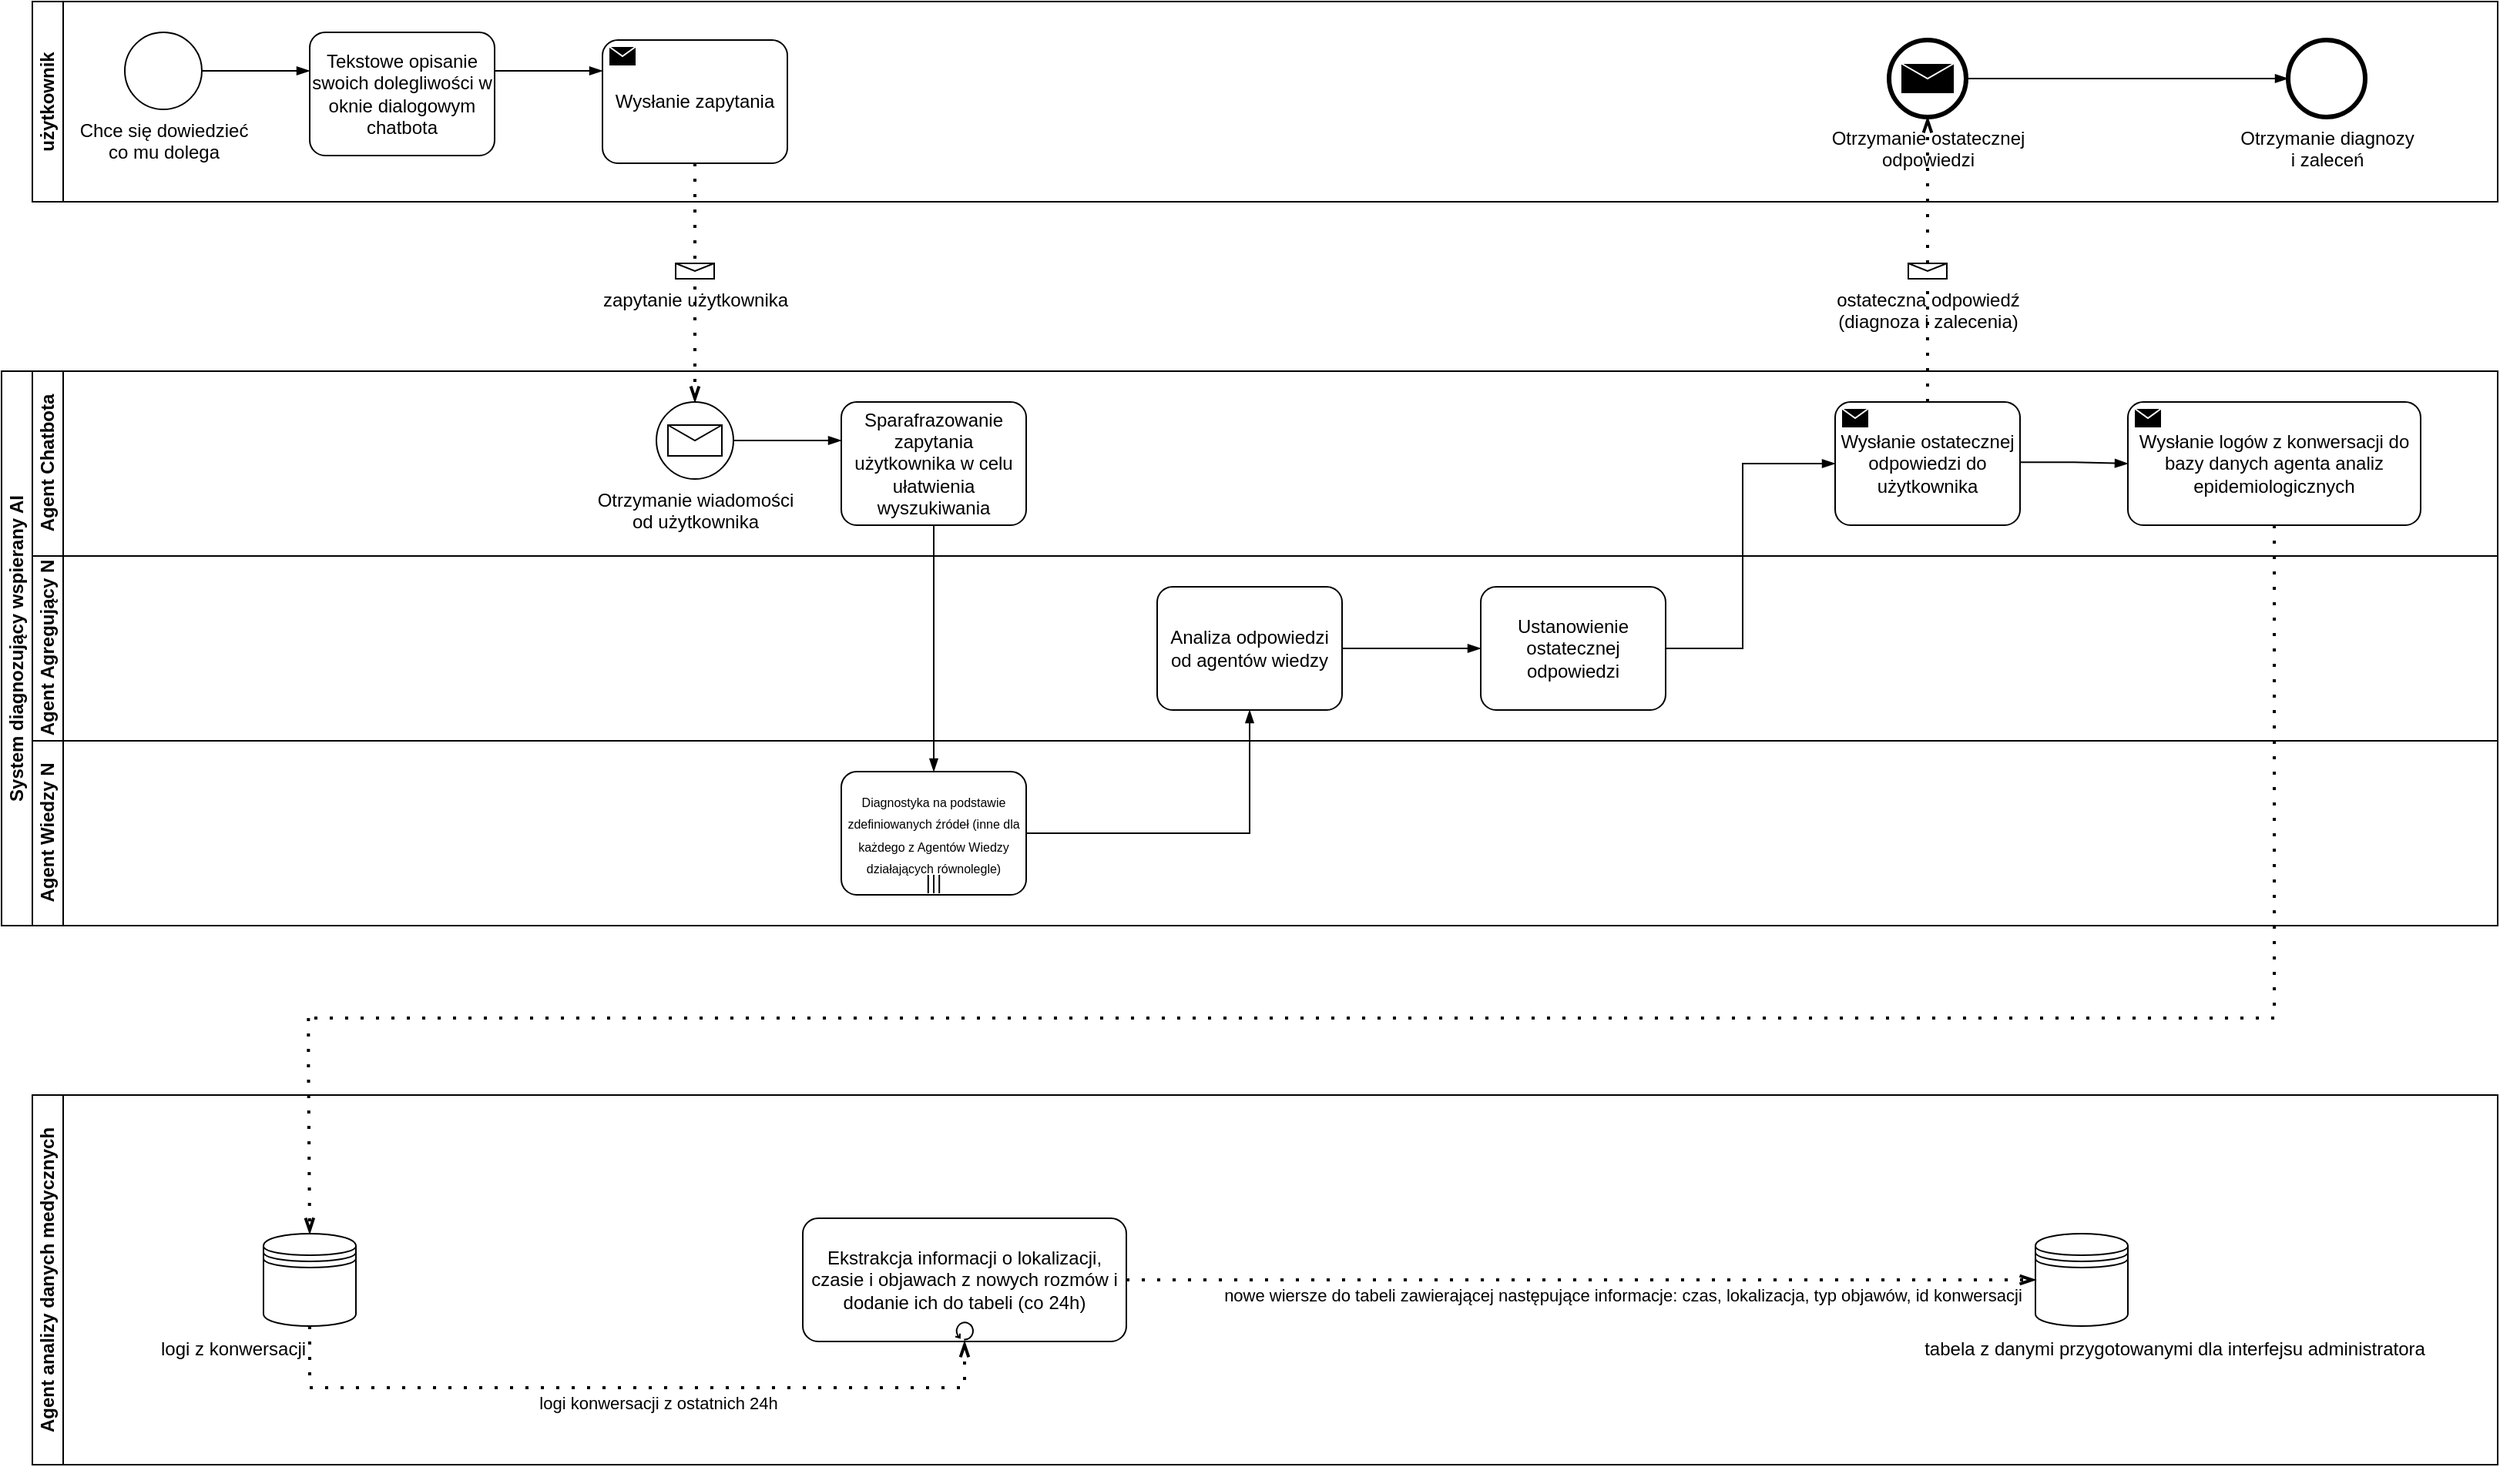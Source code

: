 <mxfile version="24.8.6">
  <diagram name="Page-1" id="hD-dKwoTTIVoyhgk7eDC">
    <mxGraphModel dx="1489" dy="745" grid="1" gridSize="10" guides="1" tooltips="1" connect="1" arrows="1" fold="1" page="1" pageScale="1" pageWidth="827" pageHeight="1169" math="0" shadow="0">
      <root>
        <mxCell id="0" />
        <mxCell id="1" parent="0" />
        <mxCell id="3zZDL_gGiHl7jCIEi6MY-4" value="System diagnozujący wspierany AI" style="swimlane;html=1;childLayout=stackLayout;resizeParent=1;resizeParentMax=0;horizontal=0;startSize=20;horizontalStack=0;whiteSpace=wrap;" parent="1" vertex="1">
          <mxGeometry x="120" y="310" width="1620" height="360" as="geometry" />
        </mxCell>
        <mxCell id="3zZDL_gGiHl7jCIEi6MY-5" value="Agent Chatbota" style="swimlane;html=1;startSize=20;horizontal=0;" parent="3zZDL_gGiHl7jCIEi6MY-4" vertex="1">
          <mxGeometry x="20" width="1600" height="120" as="geometry" />
        </mxCell>
        <mxCell id="3zZDL_gGiHl7jCIEi6MY-21" value="Otrzymanie wiadomości&lt;div&gt;od użytkownika&lt;/div&gt;" style="points=[[0.145,0.145,0],[0.5,0,0],[0.855,0.145,0],[1,0.5,0],[0.855,0.855,0],[0.5,1,0],[0.145,0.855,0],[0,0.5,0]];shape=mxgraph.bpmn.event;html=1;verticalLabelPosition=bottom;labelBackgroundColor=#ffffff;verticalAlign=top;align=center;perimeter=ellipsePerimeter;outlineConnect=0;aspect=fixed;outline=standard;symbol=message;" parent="3zZDL_gGiHl7jCIEi6MY-5" vertex="1">
          <mxGeometry x="405" y="20" width="50" height="50" as="geometry" />
        </mxCell>
        <mxCell id="3zZDL_gGiHl7jCIEi6MY-24" value="Sparafrazowanie zapytania użytkownika w celu ułatwienia wyszukiwania" style="points=[[0.25,0,0],[0.5,0,0],[0.75,0,0],[1,0.25,0],[1,0.5,0],[1,0.75,0],[0.75,1,0],[0.5,1,0],[0.25,1,0],[0,0.75,0],[0,0.5,0],[0,0.25,0]];shape=mxgraph.bpmn.task;whiteSpace=wrap;rectStyle=rounded;size=10;html=1;container=1;expand=0;collapsible=0;taskMarker=abstract;" parent="3zZDL_gGiHl7jCIEi6MY-5" vertex="1">
          <mxGeometry x="525" y="20" width="120" height="80" as="geometry" />
        </mxCell>
        <mxCell id="3zZDL_gGiHl7jCIEi6MY-25" value="" style="edgeStyle=elbowEdgeStyle;fontSize=12;html=1;endArrow=blockThin;endFill=1;rounded=0;exitX=1;exitY=0.5;exitDx=0;exitDy=0;exitPerimeter=0;" parent="3zZDL_gGiHl7jCIEi6MY-5" edge="1">
          <mxGeometry width="160" relative="1" as="geometry">
            <mxPoint x="455" y="45" as="sourcePoint" />
            <mxPoint x="525" y="45" as="targetPoint" />
          </mxGeometry>
        </mxCell>
        <mxCell id="3zZDL_gGiHl7jCIEi6MY-36" value="Wysłanie ostatecznej odpowiedzi do użytkownika" style="points=[[0.25,0,0],[0.5,0,0],[0.75,0,0],[1,0.25,0],[1,0.5,0],[1,0.75,0],[0.75,1,0],[0.5,1,0],[0.25,1,0],[0,0.75,0],[0,0.5,0],[0,0.25,0]];shape=mxgraph.bpmn.task;whiteSpace=wrap;rectStyle=rounded;size=10;html=1;container=1;expand=0;collapsible=0;taskMarker=send;" parent="3zZDL_gGiHl7jCIEi6MY-5" vertex="1">
          <mxGeometry x="1170" y="20" width="120" height="80" as="geometry" />
        </mxCell>
        <mxCell id="zLu5Su_oFIsLBOQvC4iy-10" value="Wysłanie logów z konwersacji do bazy danych agenta analiz epidemiologicznych" style="points=[[0.25,0,0],[0.5,0,0],[0.75,0,0],[1,0.25,0],[1,0.5,0],[1,0.75,0],[0.75,1,0],[0.5,1,0],[0.25,1,0],[0,0.75,0],[0,0.5,0],[0,0.25,0]];shape=mxgraph.bpmn.task;whiteSpace=wrap;rectStyle=rounded;size=10;html=1;container=1;expand=0;collapsible=0;taskMarker=send;" parent="3zZDL_gGiHl7jCIEi6MY-5" vertex="1">
          <mxGeometry x="1360" y="20" width="190" height="80" as="geometry" />
        </mxCell>
        <mxCell id="zLu5Su_oFIsLBOQvC4iy-18" value="" style="edgeStyle=elbowEdgeStyle;fontSize=12;html=1;endArrow=blockThin;endFill=1;rounded=0;exitX=1;exitY=0.5;exitDx=0;exitDy=0;exitPerimeter=0;" parent="3zZDL_gGiHl7jCIEi6MY-5" edge="1">
          <mxGeometry width="160" relative="1" as="geometry">
            <mxPoint x="1290" y="59.17" as="sourcePoint" />
            <mxPoint x="1360" y="60" as="targetPoint" />
          </mxGeometry>
        </mxCell>
        <mxCell id="3zZDL_gGiHl7jCIEi6MY-13" value="Agent Agregujący N" style="swimlane;html=1;startSize=20;horizontal=0;" parent="3zZDL_gGiHl7jCIEi6MY-4" vertex="1">
          <mxGeometry x="20" y="120" width="1600" height="120" as="geometry" />
        </mxCell>
        <mxCell id="3zZDL_gGiHl7jCIEi6MY-32" value="Analiza odpowiedzi od agentów wiedzy" style="points=[[0.25,0,0],[0.5,0,0],[0.75,0,0],[1,0.25,0],[1,0.5,0],[1,0.75,0],[0.75,1,0],[0.5,1,0],[0.25,1,0],[0,0.75,0],[0,0.5,0],[0,0.25,0]];shape=mxgraph.bpmn.task;whiteSpace=wrap;rectStyle=rounded;size=10;html=1;container=1;expand=0;collapsible=0;taskMarker=abstract;" parent="3zZDL_gGiHl7jCIEi6MY-13" vertex="1">
          <mxGeometry x="730" y="20" width="120" height="80" as="geometry" />
        </mxCell>
        <mxCell id="3zZDL_gGiHl7jCIEi6MY-34" value="Ustanowienie ostatecznej odpowiedzi" style="points=[[0.25,0,0],[0.5,0,0],[0.75,0,0],[1,0.25,0],[1,0.5,0],[1,0.75,0],[0.75,1,0],[0.5,1,0],[0.25,1,0],[0,0.75,0],[0,0.5,0],[0,0.25,0]];shape=mxgraph.bpmn.task;whiteSpace=wrap;rectStyle=rounded;size=10;html=1;container=1;expand=0;collapsible=0;taskMarker=abstract;" parent="3zZDL_gGiHl7jCIEi6MY-13" vertex="1">
          <mxGeometry x="940" y="20" width="120" height="80" as="geometry" />
        </mxCell>
        <mxCell id="3zZDL_gGiHl7jCIEi6MY-35" value="" style="edgeStyle=elbowEdgeStyle;fontSize=12;html=1;endArrow=blockThin;endFill=1;rounded=0;exitX=1;exitY=0.5;exitDx=0;exitDy=0;exitPerimeter=0;entryX=0;entryY=0.5;entryDx=0;entryDy=0;entryPerimeter=0;" parent="3zZDL_gGiHl7jCIEi6MY-13" source="3zZDL_gGiHl7jCIEi6MY-32" target="3zZDL_gGiHl7jCIEi6MY-34" edge="1">
          <mxGeometry width="160" relative="1" as="geometry">
            <mxPoint x="655" y="190" as="sourcePoint" />
            <mxPoint x="800" y="110" as="targetPoint" />
            <Array as="points">
              <mxPoint x="900" y="60" />
            </Array>
          </mxGeometry>
        </mxCell>
        <mxCell id="3zZDL_gGiHl7jCIEi6MY-11" value="Agent Wiedzy N" style="swimlane;html=1;startSize=20;horizontal=0;" parent="3zZDL_gGiHl7jCIEi6MY-4" vertex="1">
          <mxGeometry x="20" y="240" width="1600" height="120" as="geometry">
            <mxRectangle x="20" y="240" width="460" height="30" as="alternateBounds" />
          </mxGeometry>
        </mxCell>
        <mxCell id="3zZDL_gGiHl7jCIEi6MY-28" value="&lt;font style=&quot;font-size: 8px;&quot;&gt;Diagnostyka na podstawie zdefiniowanych źródeł (inne dla każdego z Agentów Wiedzy działających równolegle)&lt;/font&gt;" style="points=[[0.25,0,0],[0.5,0,0],[0.75,0,0],[1,0.25,0],[1,0.5,0],[1,0.75,0],[0.75,1,0],[0.5,1,0],[0.25,1,0],[0,0.75,0],[0,0.5,0],[0,0.25,0]];shape=mxgraph.bpmn.task;whiteSpace=wrap;rectStyle=rounded;size=10;html=1;container=1;expand=0;collapsible=0;taskMarker=abstract;isLoopMultiParallel=1;" parent="3zZDL_gGiHl7jCIEi6MY-11" vertex="1">
          <mxGeometry x="525" y="20" width="120" height="80" as="geometry" />
        </mxCell>
        <mxCell id="3zZDL_gGiHl7jCIEi6MY-31" value="" style="edgeStyle=elbowEdgeStyle;fontSize=12;html=1;endArrow=blockThin;endFill=1;rounded=0;exitX=0.5;exitY=1;exitDx=0;exitDy=0;exitPerimeter=0;entryX=0.5;entryY=0;entryDx=0;entryDy=0;entryPerimeter=0;" parent="3zZDL_gGiHl7jCIEi6MY-4" source="3zZDL_gGiHl7jCIEi6MY-24" target="3zZDL_gGiHl7jCIEi6MY-28" edge="1">
          <mxGeometry width="160" relative="1" as="geometry">
            <mxPoint x="485" y="55" as="sourcePoint" />
            <mxPoint x="555" y="55" as="targetPoint" />
          </mxGeometry>
        </mxCell>
        <mxCell id="3zZDL_gGiHl7jCIEi6MY-33" value="" style="edgeStyle=elbowEdgeStyle;fontSize=12;html=1;endArrow=blockThin;endFill=1;rounded=0;exitX=1;exitY=0.5;exitDx=0;exitDy=0;exitPerimeter=0;entryX=0.5;entryY=1;entryDx=0;entryDy=0;entryPerimeter=0;" parent="3zZDL_gGiHl7jCIEi6MY-4" source="3zZDL_gGiHl7jCIEi6MY-28" target="3zZDL_gGiHl7jCIEi6MY-32" edge="1">
          <mxGeometry width="160" relative="1" as="geometry">
            <mxPoint x="615" y="110" as="sourcePoint" />
            <mxPoint x="615" y="270" as="targetPoint" />
            <Array as="points">
              <mxPoint x="810" y="260" />
            </Array>
          </mxGeometry>
        </mxCell>
        <mxCell id="3zZDL_gGiHl7jCIEi6MY-37" value="" style="edgeStyle=elbowEdgeStyle;fontSize=12;html=1;endArrow=blockThin;endFill=1;rounded=0;exitX=1;exitY=0.5;exitDx=0;exitDy=0;exitPerimeter=0;entryX=0;entryY=0.5;entryDx=0;entryDy=0;entryPerimeter=0;" parent="3zZDL_gGiHl7jCIEi6MY-4" source="3zZDL_gGiHl7jCIEi6MY-34" target="3zZDL_gGiHl7jCIEi6MY-36" edge="1">
          <mxGeometry width="160" relative="1" as="geometry">
            <mxPoint x="880" y="190" as="sourcePoint" />
            <mxPoint x="970" y="190" as="targetPoint" />
            <Array as="points">
              <mxPoint x="1130" y="120" />
            </Array>
          </mxGeometry>
        </mxCell>
        <mxCell id="3zZDL_gGiHl7jCIEi6MY-8" value="użytkownik" style="swimlane;startSize=20;horizontal=0;html=1;whiteSpace=wrap;" parent="1" vertex="1">
          <mxGeometry x="140" y="70" width="1600" height="130" as="geometry" />
        </mxCell>
        <mxCell id="3zZDL_gGiHl7jCIEi6MY-14" value="Chce się dowiedzieć&lt;div&gt;co mu dolega&lt;/div&gt;" style="points=[[0.145,0.145,0],[0.5,0,0],[0.855,0.145,0],[1,0.5,0],[0.855,0.855,0],[0.5,1,0],[0.145,0.855,0],[0,0.5,0]];shape=mxgraph.bpmn.event;html=1;verticalLabelPosition=bottom;labelBackgroundColor=#ffffff;verticalAlign=top;align=center;perimeter=ellipsePerimeter;outlineConnect=0;aspect=fixed;outline=standard;symbol=general;" parent="3zZDL_gGiHl7jCIEi6MY-8" vertex="1">
          <mxGeometry x="60" y="20" width="50" height="50" as="geometry" />
        </mxCell>
        <mxCell id="3zZDL_gGiHl7jCIEi6MY-16" value="Tekstowe opisanie swoich dolegliwości w oknie dialogowym chatbota" style="points=[[0.25,0,0],[0.5,0,0],[0.75,0,0],[1,0.25,0],[1,0.5,0],[1,0.75,0],[0.75,1,0],[0.5,1,0],[0.25,1,0],[0,0.75,0],[0,0.5,0],[0,0.25,0]];shape=mxgraph.bpmn.task;whiteSpace=wrap;rectStyle=rounded;size=10;html=1;container=1;expand=0;collapsible=0;taskMarker=abstract;" parent="3zZDL_gGiHl7jCIEi6MY-8" vertex="1">
          <mxGeometry x="180" y="20" width="120" height="80" as="geometry" />
        </mxCell>
        <mxCell id="3zZDL_gGiHl7jCIEi6MY-19" value="" style="edgeStyle=elbowEdgeStyle;fontSize=12;html=1;endArrow=blockThin;endFill=1;rounded=0;exitX=1;exitY=0.5;exitDx=0;exitDy=0;exitPerimeter=0;" parent="3zZDL_gGiHl7jCIEi6MY-8" edge="1">
          <mxGeometry width="160" relative="1" as="geometry">
            <mxPoint x="300" y="45" as="sourcePoint" />
            <mxPoint x="370" y="45" as="targetPoint" />
          </mxGeometry>
        </mxCell>
        <mxCell id="3zZDL_gGiHl7jCIEi6MY-30" value="Wysłanie zapytania" style="points=[[0.25,0,0],[0.5,0,0],[0.75,0,0],[1,0.25,0],[1,0.5,0],[1,0.75,0],[0.75,1,0],[0.5,1,0],[0.25,1,0],[0,0.75,0],[0,0.5,0],[0,0.25,0]];shape=mxgraph.bpmn.task;whiteSpace=wrap;rectStyle=rounded;size=10;html=1;container=1;expand=0;collapsible=0;taskMarker=send;" parent="3zZDL_gGiHl7jCIEi6MY-8" vertex="1">
          <mxGeometry x="370" y="25" width="120" height="80" as="geometry" />
        </mxCell>
        <mxCell id="3zZDL_gGiHl7jCIEi6MY-38" value="Otrzymanie ostatecznej&lt;div&gt;odpowiedzi&lt;/div&gt;" style="points=[[0.145,0.145,0],[0.5,0,0],[0.855,0.145,0],[1,0.5,0],[0.855,0.855,0],[0.5,1,0],[0.145,0.855,0],[0,0.5,0]];shape=mxgraph.bpmn.event;html=1;verticalLabelPosition=bottom;labelBackgroundColor=#ffffff;verticalAlign=top;align=center;perimeter=ellipsePerimeter;outlineConnect=0;aspect=fixed;outline=end;symbol=message;" parent="3zZDL_gGiHl7jCIEi6MY-8" vertex="1">
          <mxGeometry x="1205" y="25" width="50" height="50" as="geometry" />
        </mxCell>
        <mxCell id="3zZDL_gGiHl7jCIEi6MY-42" value="Otrzymanie diagnozy&lt;div&gt;i zaleceń&lt;/div&gt;" style="points=[[0.145,0.145,0],[0.5,0,0],[0.855,0.145,0],[1,0.5,0],[0.855,0.855,0],[0.5,1,0],[0.145,0.855,0],[0,0.5,0]];shape=mxgraph.bpmn.event;html=1;verticalLabelPosition=bottom;labelBackgroundColor=#ffffff;verticalAlign=top;align=center;perimeter=ellipsePerimeter;outlineConnect=0;aspect=fixed;outline=end;symbol=terminate2;" parent="3zZDL_gGiHl7jCIEi6MY-8" vertex="1">
          <mxGeometry x="1464" y="25" width="50" height="50" as="geometry" />
        </mxCell>
        <mxCell id="3zZDL_gGiHl7jCIEi6MY-43" value="" style="edgeStyle=elbowEdgeStyle;fontSize=12;html=1;endArrow=blockThin;endFill=1;rounded=0;exitX=1;exitY=0.5;exitDx=0;exitDy=0;exitPerimeter=0;entryX=0;entryY=0.5;entryDx=0;entryDy=0;entryPerimeter=0;" parent="3zZDL_gGiHl7jCIEi6MY-8" source="3zZDL_gGiHl7jCIEi6MY-38" target="3zZDL_gGiHl7jCIEi6MY-42" edge="1">
          <mxGeometry width="160" relative="1" as="geometry">
            <mxPoint x="860" y="430" as="sourcePoint" />
            <mxPoint x="950" y="430" as="targetPoint" />
            <Array as="points">
              <mxPoint x="1350" y="50" />
            </Array>
          </mxGeometry>
        </mxCell>
        <mxCell id="3zZDL_gGiHl7jCIEi6MY-15" value="" style="edgeStyle=elbowEdgeStyle;fontSize=12;html=1;endArrow=blockThin;endFill=1;rounded=0;exitX=1;exitY=0.5;exitDx=0;exitDy=0;exitPerimeter=0;" parent="1" source="3zZDL_gGiHl7jCIEi6MY-14" edge="1">
          <mxGeometry width="160" relative="1" as="geometry">
            <mxPoint x="430" y="480" as="sourcePoint" />
            <mxPoint x="320" y="115" as="targetPoint" />
          </mxGeometry>
        </mxCell>
        <mxCell id="3zZDL_gGiHl7jCIEi6MY-20" value="" style="edgeStyle=elbowEdgeStyle;fontSize=12;html=1;endFill=0;startFill=0;endSize=6;startSize=6;dashed=1;dashPattern=1 4;endArrow=openThin;startArrow=none;rounded=0;strokeWidth=2;entryX=0.5;entryY=0;entryDx=0;entryDy=0;entryPerimeter=0;exitX=0.5;exitY=1;exitDx=0;exitDy=0;exitPerimeter=0;" parent="1" source="3zZDL_gGiHl7jCIEi6MY-30" target="3zZDL_gGiHl7jCIEi6MY-21" edge="1">
          <mxGeometry width="160" relative="1" as="geometry">
            <mxPoint x="650" y="210" as="sourcePoint" />
            <mxPoint x="280" y="300" as="targetPoint" />
            <Array as="points">
              <mxPoint x="570" y="300" />
            </Array>
          </mxGeometry>
        </mxCell>
        <mxCell id="3zZDL_gGiHl7jCIEi6MY-22" value="zapytanie użytkownika" style="shape=message;html=1;html=1;outlineConnect=0;labelPosition=center;verticalLabelPosition=bottom;align=center;verticalAlign=top;" parent="1" vertex="1">
          <mxGeometry x="557.5" y="240" width="25" height="10" as="geometry" />
        </mxCell>
        <mxCell id="3zZDL_gGiHl7jCIEi6MY-39" value="" style="edgeStyle=elbowEdgeStyle;fontSize=12;html=1;endFill=0;startFill=0;endSize=6;startSize=6;dashed=1;dashPattern=1 4;endArrow=openThin;startArrow=none;rounded=0;strokeWidth=2;exitX=0.5;exitY=0;exitDx=0;exitDy=0;exitPerimeter=0;entryX=0.5;entryY=1;entryDx=0;entryDy=0;entryPerimeter=0;" parent="1" source="3zZDL_gGiHl7jCIEi6MY-40" target="3zZDL_gGiHl7jCIEi6MY-38" edge="1">
          <mxGeometry width="160" relative="1" as="geometry">
            <mxPoint x="1222.5" y="167.5" as="sourcePoint" />
            <mxPoint x="1270" y="323" as="targetPoint" />
            <Array as="points" />
          </mxGeometry>
        </mxCell>
        <mxCell id="3zZDL_gGiHl7jCIEi6MY-41" value="" style="edgeStyle=elbowEdgeStyle;fontSize=12;html=1;endFill=0;startFill=0;endSize=6;startSize=6;dashed=1;dashPattern=1 4;endArrow=openThin;startArrow=none;rounded=0;strokeWidth=2;exitX=0.5;exitY=0;exitDx=0;exitDy=0;exitPerimeter=0;entryX=0.5;entryY=1;entryDx=0;entryDy=0;entryPerimeter=0;" parent="1" source="3zZDL_gGiHl7jCIEi6MY-36" target="3zZDL_gGiHl7jCIEi6MY-40" edge="1">
          <mxGeometry width="160" relative="1" as="geometry">
            <mxPoint x="1370" y="330" as="sourcePoint" />
            <mxPoint x="1370" y="145" as="targetPoint" />
            <Array as="points">
              <mxPoint x="1370" y="240" />
            </Array>
          </mxGeometry>
        </mxCell>
        <mxCell id="3zZDL_gGiHl7jCIEi6MY-40" value="ostateczna odpowiedź&lt;div&gt;(diagnoza i zalecenia)&lt;/div&gt;" style="shape=message;html=1;html=1;outlineConnect=0;labelPosition=center;verticalLabelPosition=bottom;align=center;verticalAlign=top;" parent="1" vertex="1">
          <mxGeometry x="1357.5" y="240" width="25" height="10" as="geometry" />
        </mxCell>
        <mxCell id="zLu5Su_oFIsLBOQvC4iy-1" value="Agent analizy danych medycznych" style="swimlane;startSize=20;horizontal=0;html=1;whiteSpace=wrap;" parent="1" vertex="1">
          <mxGeometry x="140" y="780" width="1600" height="240" as="geometry" />
        </mxCell>
        <mxCell id="zLu5Su_oFIsLBOQvC4iy-9" value="" style="shape=datastore;whiteSpace=wrap;html=1;" parent="zLu5Su_oFIsLBOQvC4iy-1" vertex="1">
          <mxGeometry x="150" y="90" width="60" height="60" as="geometry" />
        </mxCell>
        <mxCell id="zLu5Su_oFIsLBOQvC4iy-12" value="" style="edgeStyle=elbowEdgeStyle;fontSize=12;html=1;endFill=0;startFill=0;endSize=6;startSize=6;dashed=1;dashPattern=1 4;endArrow=openThin;startArrow=none;rounded=0;strokeWidth=2;elbow=vertical;entryX=0.5;entryY=0;entryDx=0;entryDy=0;" parent="zLu5Su_oFIsLBOQvC4iy-1" target="zLu5Su_oFIsLBOQvC4iy-9" edge="1">
          <mxGeometry width="160" relative="1" as="geometry">
            <mxPoint x="179.17" y="-50" as="sourcePoint" />
            <mxPoint x="80" y="50" as="targetPoint" />
            <Array as="points">
              <mxPoint x="150" y="-20" />
            </Array>
          </mxGeometry>
        </mxCell>
        <mxCell id="zLu5Su_oFIsLBOQvC4iy-17" value="Ekstrakcja informacji o lokalizacji, czasie i objawach z nowych rozmów i dodanie ich do tabeli (co 24h)" style="points=[[0.25,0,0],[0.5,0,0],[0.75,0,0],[1,0.25,0],[1,0.5,0],[1,0.75,0],[0.75,1,0],[0.5,1,0],[0.25,1,0],[0,0.75,0],[0,0.5,0],[0,0.25,0]];shape=mxgraph.bpmn.task;whiteSpace=wrap;rectStyle=rounded;size=10;html=1;container=1;expand=0;collapsible=0;taskMarker=abstract;isLoopStandard=1;" parent="zLu5Su_oFIsLBOQvC4iy-1" vertex="1">
          <mxGeometry x="500" y="80" width="210" height="80" as="geometry" />
        </mxCell>
        <mxCell id="zLu5Su_oFIsLBOQvC4iy-13" value="" style="edgeStyle=elbowEdgeStyle;fontSize=12;html=1;endFill=0;startFill=0;endSize=6;startSize=6;dashed=1;dashPattern=1 4;endArrow=openThin;startArrow=none;rounded=0;strokeWidth=2;elbow=vertical;exitX=0.5;exitY=1;exitDx=0;exitDy=0;entryX=0.5;entryY=1;entryDx=0;entryDy=0;entryPerimeter=0;" parent="zLu5Su_oFIsLBOQvC4iy-1" source="zLu5Su_oFIsLBOQvC4iy-9" target="zLu5Su_oFIsLBOQvC4iy-17" edge="1">
          <mxGeometry width="160" relative="1" as="geometry">
            <mxPoint x="189.17" y="-40" as="sourcePoint" />
            <mxPoint x="560" y="160" as="targetPoint" />
            <Array as="points">
              <mxPoint x="380" y="190" />
            </Array>
          </mxGeometry>
        </mxCell>
        <mxCell id="zLu5Su_oFIsLBOQvC4iy-15" value="logi konwersacji z ostatnich 24h" style="edgeLabel;html=1;align=center;verticalAlign=middle;resizable=0;points=[];" parent="zLu5Su_oFIsLBOQvC4iy-13" vertex="1" connectable="0">
          <mxGeometry x="0.164" relative="1" as="geometry">
            <mxPoint x="-22" y="10" as="offset" />
          </mxGeometry>
        </mxCell>
        <mxCell id="zLu5Su_oFIsLBOQvC4iy-19" value="" style="shape=datastore;whiteSpace=wrap;html=1;" parent="zLu5Su_oFIsLBOQvC4iy-1" vertex="1">
          <mxGeometry x="1300" y="90" width="60" height="60" as="geometry" />
        </mxCell>
        <mxCell id="zLu5Su_oFIsLBOQvC4iy-20" value="logi z konwersacji" style="text;html=1;align=center;verticalAlign=middle;resizable=0;points=[];autosize=1;strokeColor=none;fillColor=none;" parent="zLu5Su_oFIsLBOQvC4iy-1" vertex="1">
          <mxGeometry x="70" y="150" width="120" height="30" as="geometry" />
        </mxCell>
        <mxCell id="zLu5Su_oFIsLBOQvC4iy-21" value="tabela z danymi przygotowanymi dla interfejsu administratora" style="text;html=1;align=center;verticalAlign=middle;resizable=0;points=[];autosize=1;strokeColor=none;fillColor=none;" parent="zLu5Su_oFIsLBOQvC4iy-1" vertex="1">
          <mxGeometry x="1215" y="150" width="350" height="30" as="geometry" />
        </mxCell>
        <mxCell id="zLu5Su_oFIsLBOQvC4iy-22" value="" style="edgeStyle=elbowEdgeStyle;fontSize=12;html=1;endFill=0;startFill=0;endSize=6;startSize=6;dashed=1;dashPattern=1 4;endArrow=openThin;startArrow=none;rounded=0;strokeWidth=2;elbow=vertical;exitX=1;exitY=0.5;exitDx=0;exitDy=0;entryX=0;entryY=0.5;entryDx=0;entryDy=0;exitPerimeter=0;" parent="zLu5Su_oFIsLBOQvC4iy-1" source="zLu5Su_oFIsLBOQvC4iy-17" target="zLu5Su_oFIsLBOQvC4iy-19" edge="1">
          <mxGeometry width="160" relative="1" as="geometry">
            <mxPoint x="190" y="160" as="sourcePoint" />
            <mxPoint x="615" y="170" as="targetPoint" />
            <Array as="points" />
          </mxGeometry>
        </mxCell>
        <mxCell id="zLu5Su_oFIsLBOQvC4iy-23" value="nowe wiersze do tabeli zawierającej następujące informacje: czas, lokalizacja, typ objawów, id konwersacji" style="edgeLabel;html=1;align=center;verticalAlign=middle;resizable=0;points=[];" parent="zLu5Su_oFIsLBOQvC4iy-22" vertex="1" connectable="0">
          <mxGeometry x="0.164" relative="1" as="geometry">
            <mxPoint x="-22" y="10" as="offset" />
          </mxGeometry>
        </mxCell>
        <mxCell id="zLu5Su_oFIsLBOQvC4iy-11" value="" style="edgeStyle=elbowEdgeStyle;fontSize=12;html=1;endFill=0;startFill=0;endSize=6;startSize=6;dashed=1;dashPattern=1 4;endArrow=none;startArrow=none;rounded=0;strokeWidth=2;exitX=0.5;exitY=1;exitDx=0;exitDy=0;exitPerimeter=0;elbow=vertical;" parent="1" source="zLu5Su_oFIsLBOQvC4iy-10" edge="1">
          <mxGeometry width="160" relative="1" as="geometry">
            <mxPoint x="1625" y="270" as="sourcePoint" />
            <mxPoint x="320" y="730" as="targetPoint" />
            <Array as="points">
              <mxPoint x="930" y="730" />
            </Array>
          </mxGeometry>
        </mxCell>
      </root>
    </mxGraphModel>
  </diagram>
</mxfile>
